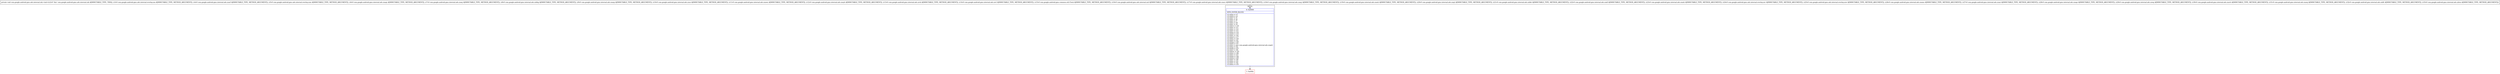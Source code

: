 digraph "CFG forcom.google.android.gms.ads.internal.zzk.\<init\>(Lcom\/google\/android\/gms\/ads\/internal\/overlay\/zza;Lcom\/google\/android\/gms\/internal\/ads\/zzarf;Lcom\/google\/android\/gms\/ads\/internal\/overlay\/zzm;Lcom\/google\/android\/gms\/internal\/ads\/zzaqx;Lcom\/google\/android\/gms\/internal\/ads\/zzaxj;Lcom\/google\/android\/gms\/internal\/ads\/zzbhg;Lcom\/google\/android\/gms\/internal\/ads\/zzaxp;Lcom\/google\/android\/gms\/internal\/ads\/zzuo;Lcom\/google\/android\/gms\/internal\/ads\/zzawn;Lcom\/google\/android\/gms\/internal\/ads\/zzayb;Lcom\/google\/android\/gms\/internal\/ads\/zzvk;Lcom\/google\/android\/gms\/internal\/ads\/zzvl;Lcom\/google\/android\/gms\/common\/util\/Clock;Lcom\/google\/android\/gms\/ads\/internal\/zzd;Lcom\/google\/android\/gms\/internal\/ads\/zzacz;Lcom\/google\/android\/gms\/internal\/ads\/zzayj;Lcom\/google\/android\/gms\/internal\/ads\/zzash;Lcom\/google\/android\/gms\/internal\/ads\/zzajt;Lcom\/google\/android\/gms\/internal\/ads\/zzbbt;Lcom\/google\/android\/gms\/internal\/ads\/zzall;Lcom\/google\/android\/gms\/internal\/ads\/zzazh;Lcom\/google\/android\/gms\/ads\/internal\/overlay\/zzv;Lcom\/google\/android\/gms\/ads\/internal\/overlay\/zzw;Lcom\/google\/android\/gms\/internal\/ads\/zzamo;Lcom\/google\/android\/gms\/internal\/ads\/zzazi;Lcom\/google\/android\/gms\/internal\/ads\/zzaqe;Lcom\/google\/android\/gms\/internal\/ads\/zzwg;Lcom\/google\/android\/gms\/internal\/ads\/zzavh;Lcom\/google\/android\/gms\/internal\/ads\/zzazq;Lcom\/google\/android\/gms\/internal\/ads\/zzbft;Lcom\/google\/android\/gms\/internal\/ads\/zzbca;)V" {
subgraph cluster_Region_636323690 {
label = "R(1:0)";
node [shape=record,color=blue];
Node_0 [shape=record,label="{0\:\ 0x0000|MTH_ENTER_BLOCK\l|r2.zzbrp = r3\lr2.zzbrq = r4\lr2.zzbrr = r5\lr2.zzbrs = r6\lr2.zzbrt = r7\lr2.zzbru = r8\lr2.zzbrv = r9\lr2.zzbrw = r10\lr2.zzbrx = r11\lr2.zzbry = r12\lr2.zzbrz = r13\lr2.zzbsa = r14\lr2.zzbsb = r15\lr2.zzbsc = r16\lr2.zzbsd = r17\lr2.zzbse = r18\lr2.zzbsf = r19\lr2.zzbsg = r20\lr2.zzbsh = r21\lr2.zzbsi = new com.google.android.gms.internal.ads.zzaji()\lr2.zzbsj = r22\lr2.zzbsk = r23\lr2.zzbsl = r24\lr2.zzbsm = r25\lr2.zzbsn = r26\lr2.zzbso = r27\lr2.zzbsp = r28\lr2.zzbsq = r29\lr2.zzbsr = r30\lr2.zzbss = r31\lr2.zzbst = r32\lr2.zzbsu = r33\l}"];
}
Node_1 [shape=record,color=red,label="{1\:\ 0x006c}"];
MethodNode[shape=record,label="{private void com.google.android.gms.ads.internal.zzk.\<init\>((r2v0 'this' com.google.android.gms.ads.internal.zzk A[IMMUTABLE_TYPE, THIS]), (r3v0 com.google.android.gms.ads.internal.overlay.zza A[IMMUTABLE_TYPE, METHOD_ARGUMENT]), (r4v0 com.google.android.gms.internal.ads.zzarf A[IMMUTABLE_TYPE, METHOD_ARGUMENT]), (r5v0 com.google.android.gms.ads.internal.overlay.zzm A[IMMUTABLE_TYPE, METHOD_ARGUMENT]), (r6v0 com.google.android.gms.internal.ads.zzaqx A[IMMUTABLE_TYPE, METHOD_ARGUMENT]), (r7v0 com.google.android.gms.internal.ads.zzaxj A[IMMUTABLE_TYPE, METHOD_ARGUMENT]), (r8v0 com.google.android.gms.internal.ads.zzbhg A[IMMUTABLE_TYPE, METHOD_ARGUMENT]), (r9v0 com.google.android.gms.internal.ads.zzaxp A[IMMUTABLE_TYPE, METHOD_ARGUMENT]), (r10v0 com.google.android.gms.internal.ads.zzuo A[IMMUTABLE_TYPE, METHOD_ARGUMENT]), (r11v0 com.google.android.gms.internal.ads.zzawn A[IMMUTABLE_TYPE, METHOD_ARGUMENT]), (r12v0 com.google.android.gms.internal.ads.zzayb A[IMMUTABLE_TYPE, METHOD_ARGUMENT]), (r13v0 com.google.android.gms.internal.ads.zzvk A[IMMUTABLE_TYPE, METHOD_ARGUMENT]), (r14v0 com.google.android.gms.internal.ads.zzvl A[IMMUTABLE_TYPE, METHOD_ARGUMENT]), (r15v0 com.google.android.gms.common.util.Clock A[IMMUTABLE_TYPE, METHOD_ARGUMENT]), (r16v0 com.google.android.gms.ads.internal.zzd A[IMMUTABLE_TYPE, METHOD_ARGUMENT]), (r17v0 com.google.android.gms.internal.ads.zzacz A[IMMUTABLE_TYPE, METHOD_ARGUMENT]), (r18v0 com.google.android.gms.internal.ads.zzayj A[IMMUTABLE_TYPE, METHOD_ARGUMENT]), (r19v0 com.google.android.gms.internal.ads.zzash A[IMMUTABLE_TYPE, METHOD_ARGUMENT]), (r20v0 com.google.android.gms.internal.ads.zzajt A[IMMUTABLE_TYPE, METHOD_ARGUMENT]), (r21v0 com.google.android.gms.internal.ads.zzbbt A[IMMUTABLE_TYPE, METHOD_ARGUMENT]), (r22v0 com.google.android.gms.internal.ads.zzall A[IMMUTABLE_TYPE, METHOD_ARGUMENT]), (r23v0 com.google.android.gms.internal.ads.zzazh A[IMMUTABLE_TYPE, METHOD_ARGUMENT]), (r24v0 com.google.android.gms.ads.internal.overlay.zzv A[IMMUTABLE_TYPE, METHOD_ARGUMENT]), (r25v0 com.google.android.gms.ads.internal.overlay.zzw A[IMMUTABLE_TYPE, METHOD_ARGUMENT]), (r26v0 com.google.android.gms.internal.ads.zzamo A[IMMUTABLE_TYPE, METHOD_ARGUMENT]), (r27v0 com.google.android.gms.internal.ads.zzazi A[IMMUTABLE_TYPE, METHOD_ARGUMENT]), (r28v0 com.google.android.gms.internal.ads.zzaqe A[IMMUTABLE_TYPE, METHOD_ARGUMENT]), (r29v0 com.google.android.gms.internal.ads.zzwg A[IMMUTABLE_TYPE, METHOD_ARGUMENT]), (r30v0 com.google.android.gms.internal.ads.zzavh A[IMMUTABLE_TYPE, METHOD_ARGUMENT]), (r31v0 com.google.android.gms.internal.ads.zzazq A[IMMUTABLE_TYPE, METHOD_ARGUMENT]), (r32v0 com.google.android.gms.internal.ads.zzbft A[IMMUTABLE_TYPE, METHOD_ARGUMENT]), (r33v0 com.google.android.gms.internal.ads.zzbca A[IMMUTABLE_TYPE, METHOD_ARGUMENT])) }"];
MethodNode -> Node_0;
Node_0 -> Node_1;
}

